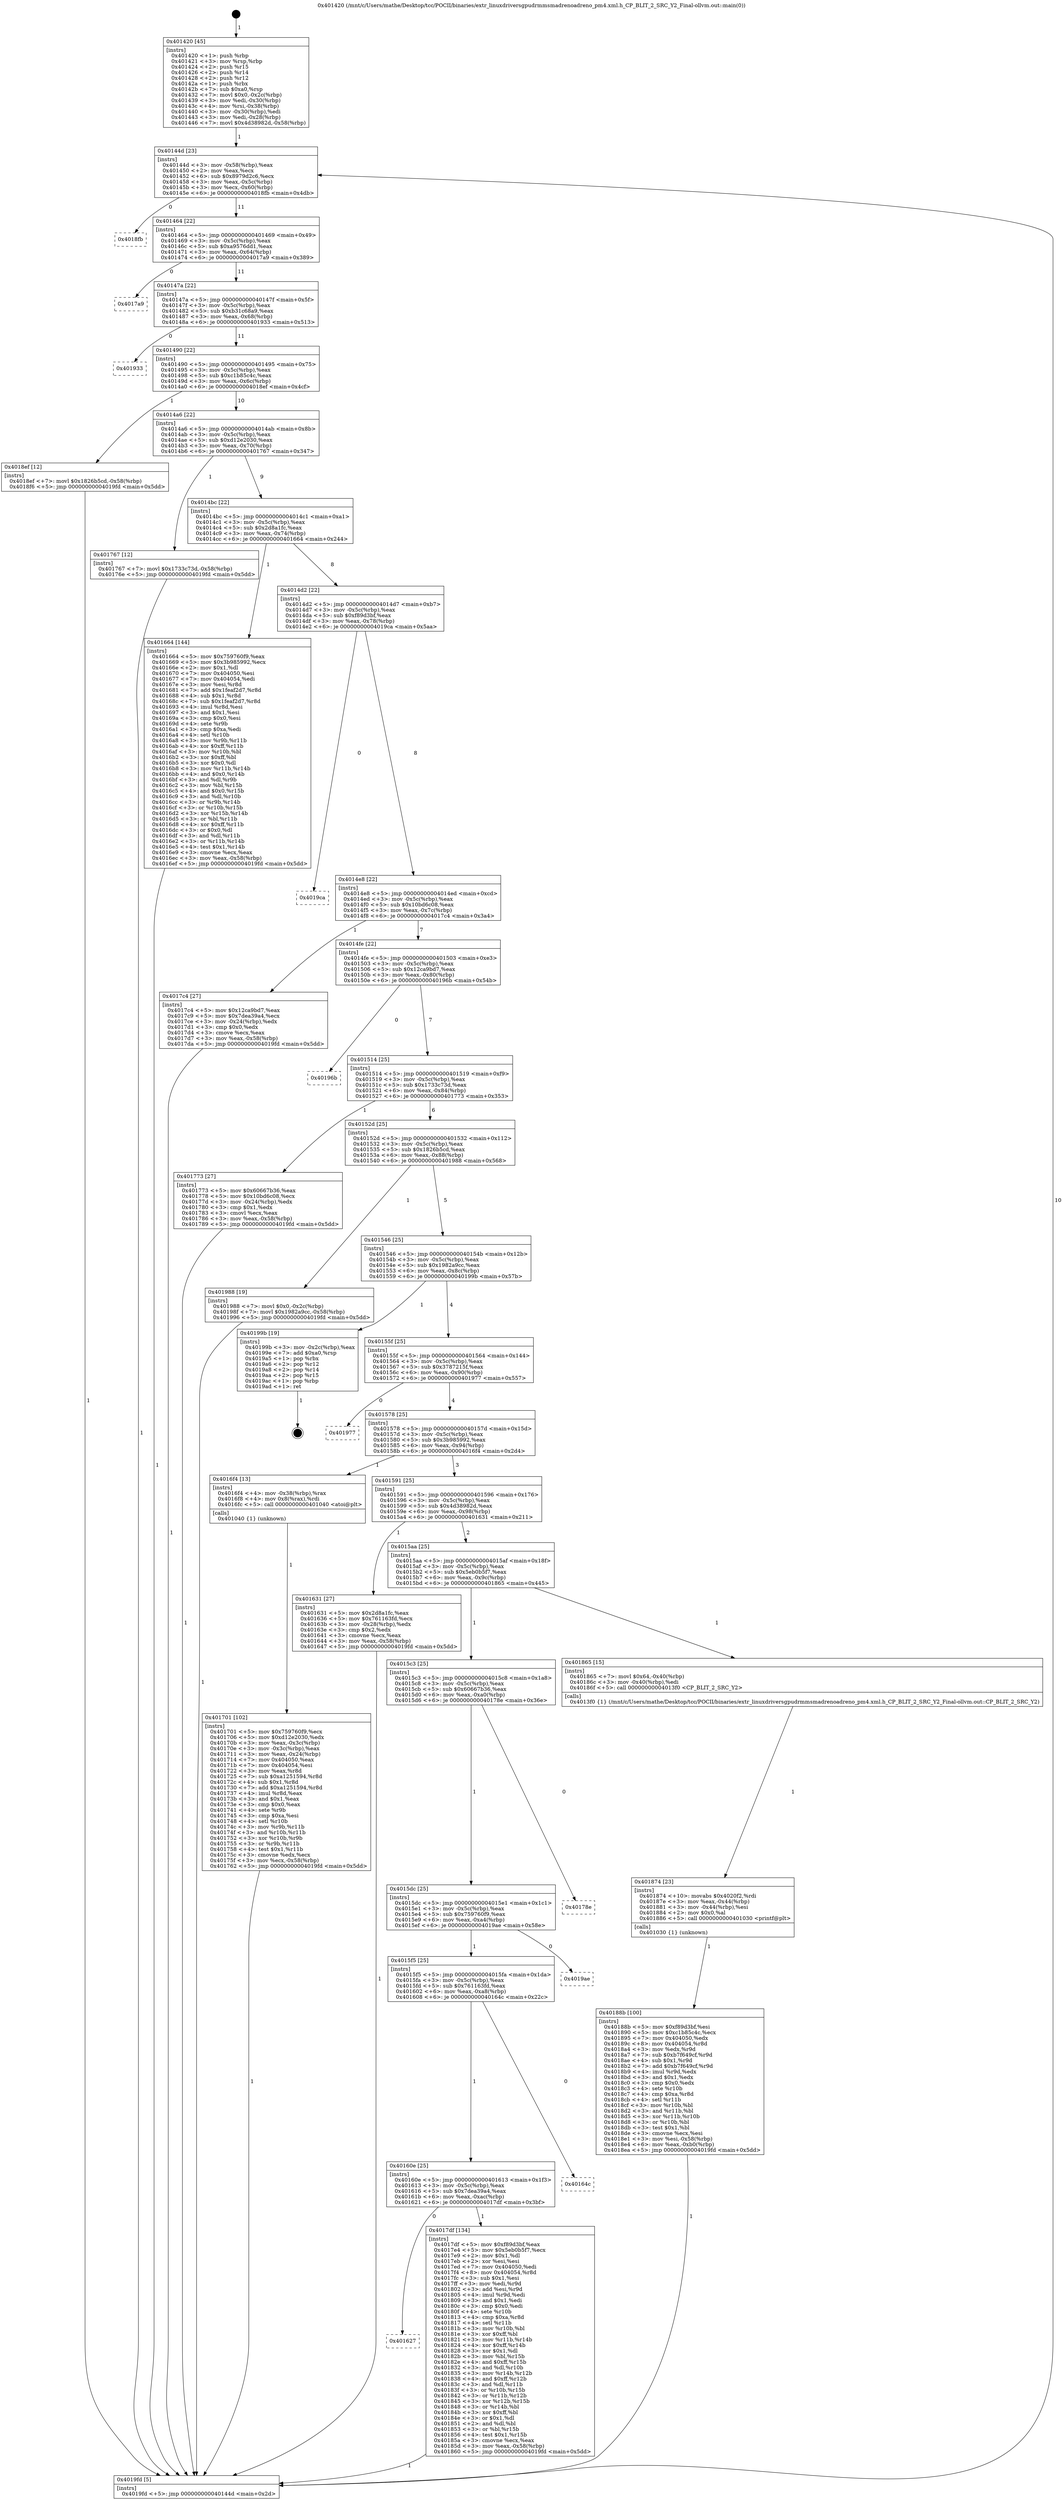 digraph "0x401420" {
  label = "0x401420 (/mnt/c/Users/mathe/Desktop/tcc/POCII/binaries/extr_linuxdriversgpudrmmsmadrenoadreno_pm4.xml.h_CP_BLIT_2_SRC_Y2_Final-ollvm.out::main(0))"
  labelloc = "t"
  node[shape=record]

  Entry [label="",width=0.3,height=0.3,shape=circle,fillcolor=black,style=filled]
  "0x40144d" [label="{
     0x40144d [23]\l
     | [instrs]\l
     &nbsp;&nbsp;0x40144d \<+3\>: mov -0x58(%rbp),%eax\l
     &nbsp;&nbsp;0x401450 \<+2\>: mov %eax,%ecx\l
     &nbsp;&nbsp;0x401452 \<+6\>: sub $0x8979d2c6,%ecx\l
     &nbsp;&nbsp;0x401458 \<+3\>: mov %eax,-0x5c(%rbp)\l
     &nbsp;&nbsp;0x40145b \<+3\>: mov %ecx,-0x60(%rbp)\l
     &nbsp;&nbsp;0x40145e \<+6\>: je 00000000004018fb \<main+0x4db\>\l
  }"]
  "0x4018fb" [label="{
     0x4018fb\l
  }", style=dashed]
  "0x401464" [label="{
     0x401464 [22]\l
     | [instrs]\l
     &nbsp;&nbsp;0x401464 \<+5\>: jmp 0000000000401469 \<main+0x49\>\l
     &nbsp;&nbsp;0x401469 \<+3\>: mov -0x5c(%rbp),%eax\l
     &nbsp;&nbsp;0x40146c \<+5\>: sub $0xa9576dd1,%eax\l
     &nbsp;&nbsp;0x401471 \<+3\>: mov %eax,-0x64(%rbp)\l
     &nbsp;&nbsp;0x401474 \<+6\>: je 00000000004017a9 \<main+0x389\>\l
  }"]
  Exit [label="",width=0.3,height=0.3,shape=circle,fillcolor=black,style=filled,peripheries=2]
  "0x4017a9" [label="{
     0x4017a9\l
  }", style=dashed]
  "0x40147a" [label="{
     0x40147a [22]\l
     | [instrs]\l
     &nbsp;&nbsp;0x40147a \<+5\>: jmp 000000000040147f \<main+0x5f\>\l
     &nbsp;&nbsp;0x40147f \<+3\>: mov -0x5c(%rbp),%eax\l
     &nbsp;&nbsp;0x401482 \<+5\>: sub $0xb31c68a9,%eax\l
     &nbsp;&nbsp;0x401487 \<+3\>: mov %eax,-0x68(%rbp)\l
     &nbsp;&nbsp;0x40148a \<+6\>: je 0000000000401933 \<main+0x513\>\l
  }"]
  "0x40188b" [label="{
     0x40188b [100]\l
     | [instrs]\l
     &nbsp;&nbsp;0x40188b \<+5\>: mov $0xf89d3bf,%esi\l
     &nbsp;&nbsp;0x401890 \<+5\>: mov $0xc1b85c4c,%ecx\l
     &nbsp;&nbsp;0x401895 \<+7\>: mov 0x404050,%edx\l
     &nbsp;&nbsp;0x40189c \<+8\>: mov 0x404054,%r8d\l
     &nbsp;&nbsp;0x4018a4 \<+3\>: mov %edx,%r9d\l
     &nbsp;&nbsp;0x4018a7 \<+7\>: sub $0xb7f649cf,%r9d\l
     &nbsp;&nbsp;0x4018ae \<+4\>: sub $0x1,%r9d\l
     &nbsp;&nbsp;0x4018b2 \<+7\>: add $0xb7f649cf,%r9d\l
     &nbsp;&nbsp;0x4018b9 \<+4\>: imul %r9d,%edx\l
     &nbsp;&nbsp;0x4018bd \<+3\>: and $0x1,%edx\l
     &nbsp;&nbsp;0x4018c0 \<+3\>: cmp $0x0,%edx\l
     &nbsp;&nbsp;0x4018c3 \<+4\>: sete %r10b\l
     &nbsp;&nbsp;0x4018c7 \<+4\>: cmp $0xa,%r8d\l
     &nbsp;&nbsp;0x4018cb \<+4\>: setl %r11b\l
     &nbsp;&nbsp;0x4018cf \<+3\>: mov %r10b,%bl\l
     &nbsp;&nbsp;0x4018d2 \<+3\>: and %r11b,%bl\l
     &nbsp;&nbsp;0x4018d5 \<+3\>: xor %r11b,%r10b\l
     &nbsp;&nbsp;0x4018d8 \<+3\>: or %r10b,%bl\l
     &nbsp;&nbsp;0x4018db \<+3\>: test $0x1,%bl\l
     &nbsp;&nbsp;0x4018de \<+3\>: cmovne %ecx,%esi\l
     &nbsp;&nbsp;0x4018e1 \<+3\>: mov %esi,-0x58(%rbp)\l
     &nbsp;&nbsp;0x4018e4 \<+6\>: mov %eax,-0xb0(%rbp)\l
     &nbsp;&nbsp;0x4018ea \<+5\>: jmp 00000000004019fd \<main+0x5dd\>\l
  }"]
  "0x401933" [label="{
     0x401933\l
  }", style=dashed]
  "0x401490" [label="{
     0x401490 [22]\l
     | [instrs]\l
     &nbsp;&nbsp;0x401490 \<+5\>: jmp 0000000000401495 \<main+0x75\>\l
     &nbsp;&nbsp;0x401495 \<+3\>: mov -0x5c(%rbp),%eax\l
     &nbsp;&nbsp;0x401498 \<+5\>: sub $0xc1b85c4c,%eax\l
     &nbsp;&nbsp;0x40149d \<+3\>: mov %eax,-0x6c(%rbp)\l
     &nbsp;&nbsp;0x4014a0 \<+6\>: je 00000000004018ef \<main+0x4cf\>\l
  }"]
  "0x401874" [label="{
     0x401874 [23]\l
     | [instrs]\l
     &nbsp;&nbsp;0x401874 \<+10\>: movabs $0x4020f2,%rdi\l
     &nbsp;&nbsp;0x40187e \<+3\>: mov %eax,-0x44(%rbp)\l
     &nbsp;&nbsp;0x401881 \<+3\>: mov -0x44(%rbp),%esi\l
     &nbsp;&nbsp;0x401884 \<+2\>: mov $0x0,%al\l
     &nbsp;&nbsp;0x401886 \<+5\>: call 0000000000401030 \<printf@plt\>\l
     | [calls]\l
     &nbsp;&nbsp;0x401030 \{1\} (unknown)\l
  }"]
  "0x4018ef" [label="{
     0x4018ef [12]\l
     | [instrs]\l
     &nbsp;&nbsp;0x4018ef \<+7\>: movl $0x1826b5cd,-0x58(%rbp)\l
     &nbsp;&nbsp;0x4018f6 \<+5\>: jmp 00000000004019fd \<main+0x5dd\>\l
  }"]
  "0x4014a6" [label="{
     0x4014a6 [22]\l
     | [instrs]\l
     &nbsp;&nbsp;0x4014a6 \<+5\>: jmp 00000000004014ab \<main+0x8b\>\l
     &nbsp;&nbsp;0x4014ab \<+3\>: mov -0x5c(%rbp),%eax\l
     &nbsp;&nbsp;0x4014ae \<+5\>: sub $0xd12e2030,%eax\l
     &nbsp;&nbsp;0x4014b3 \<+3\>: mov %eax,-0x70(%rbp)\l
     &nbsp;&nbsp;0x4014b6 \<+6\>: je 0000000000401767 \<main+0x347\>\l
  }"]
  "0x401627" [label="{
     0x401627\l
  }", style=dashed]
  "0x401767" [label="{
     0x401767 [12]\l
     | [instrs]\l
     &nbsp;&nbsp;0x401767 \<+7\>: movl $0x1733c73d,-0x58(%rbp)\l
     &nbsp;&nbsp;0x40176e \<+5\>: jmp 00000000004019fd \<main+0x5dd\>\l
  }"]
  "0x4014bc" [label="{
     0x4014bc [22]\l
     | [instrs]\l
     &nbsp;&nbsp;0x4014bc \<+5\>: jmp 00000000004014c1 \<main+0xa1\>\l
     &nbsp;&nbsp;0x4014c1 \<+3\>: mov -0x5c(%rbp),%eax\l
     &nbsp;&nbsp;0x4014c4 \<+5\>: sub $0x2d8a1fc,%eax\l
     &nbsp;&nbsp;0x4014c9 \<+3\>: mov %eax,-0x74(%rbp)\l
     &nbsp;&nbsp;0x4014cc \<+6\>: je 0000000000401664 \<main+0x244\>\l
  }"]
  "0x4017df" [label="{
     0x4017df [134]\l
     | [instrs]\l
     &nbsp;&nbsp;0x4017df \<+5\>: mov $0xf89d3bf,%eax\l
     &nbsp;&nbsp;0x4017e4 \<+5\>: mov $0x5eb0b5f7,%ecx\l
     &nbsp;&nbsp;0x4017e9 \<+2\>: mov $0x1,%dl\l
     &nbsp;&nbsp;0x4017eb \<+2\>: xor %esi,%esi\l
     &nbsp;&nbsp;0x4017ed \<+7\>: mov 0x404050,%edi\l
     &nbsp;&nbsp;0x4017f4 \<+8\>: mov 0x404054,%r8d\l
     &nbsp;&nbsp;0x4017fc \<+3\>: sub $0x1,%esi\l
     &nbsp;&nbsp;0x4017ff \<+3\>: mov %edi,%r9d\l
     &nbsp;&nbsp;0x401802 \<+3\>: add %esi,%r9d\l
     &nbsp;&nbsp;0x401805 \<+4\>: imul %r9d,%edi\l
     &nbsp;&nbsp;0x401809 \<+3\>: and $0x1,%edi\l
     &nbsp;&nbsp;0x40180c \<+3\>: cmp $0x0,%edi\l
     &nbsp;&nbsp;0x40180f \<+4\>: sete %r10b\l
     &nbsp;&nbsp;0x401813 \<+4\>: cmp $0xa,%r8d\l
     &nbsp;&nbsp;0x401817 \<+4\>: setl %r11b\l
     &nbsp;&nbsp;0x40181b \<+3\>: mov %r10b,%bl\l
     &nbsp;&nbsp;0x40181e \<+3\>: xor $0xff,%bl\l
     &nbsp;&nbsp;0x401821 \<+3\>: mov %r11b,%r14b\l
     &nbsp;&nbsp;0x401824 \<+4\>: xor $0xff,%r14b\l
     &nbsp;&nbsp;0x401828 \<+3\>: xor $0x1,%dl\l
     &nbsp;&nbsp;0x40182b \<+3\>: mov %bl,%r15b\l
     &nbsp;&nbsp;0x40182e \<+4\>: and $0xff,%r15b\l
     &nbsp;&nbsp;0x401832 \<+3\>: and %dl,%r10b\l
     &nbsp;&nbsp;0x401835 \<+3\>: mov %r14b,%r12b\l
     &nbsp;&nbsp;0x401838 \<+4\>: and $0xff,%r12b\l
     &nbsp;&nbsp;0x40183c \<+3\>: and %dl,%r11b\l
     &nbsp;&nbsp;0x40183f \<+3\>: or %r10b,%r15b\l
     &nbsp;&nbsp;0x401842 \<+3\>: or %r11b,%r12b\l
     &nbsp;&nbsp;0x401845 \<+3\>: xor %r12b,%r15b\l
     &nbsp;&nbsp;0x401848 \<+3\>: or %r14b,%bl\l
     &nbsp;&nbsp;0x40184b \<+3\>: xor $0xff,%bl\l
     &nbsp;&nbsp;0x40184e \<+3\>: or $0x1,%dl\l
     &nbsp;&nbsp;0x401851 \<+2\>: and %dl,%bl\l
     &nbsp;&nbsp;0x401853 \<+3\>: or %bl,%r15b\l
     &nbsp;&nbsp;0x401856 \<+4\>: test $0x1,%r15b\l
     &nbsp;&nbsp;0x40185a \<+3\>: cmovne %ecx,%eax\l
     &nbsp;&nbsp;0x40185d \<+3\>: mov %eax,-0x58(%rbp)\l
     &nbsp;&nbsp;0x401860 \<+5\>: jmp 00000000004019fd \<main+0x5dd\>\l
  }"]
  "0x401664" [label="{
     0x401664 [144]\l
     | [instrs]\l
     &nbsp;&nbsp;0x401664 \<+5\>: mov $0x759760f9,%eax\l
     &nbsp;&nbsp;0x401669 \<+5\>: mov $0x3b985992,%ecx\l
     &nbsp;&nbsp;0x40166e \<+2\>: mov $0x1,%dl\l
     &nbsp;&nbsp;0x401670 \<+7\>: mov 0x404050,%esi\l
     &nbsp;&nbsp;0x401677 \<+7\>: mov 0x404054,%edi\l
     &nbsp;&nbsp;0x40167e \<+3\>: mov %esi,%r8d\l
     &nbsp;&nbsp;0x401681 \<+7\>: add $0x1feaf2d7,%r8d\l
     &nbsp;&nbsp;0x401688 \<+4\>: sub $0x1,%r8d\l
     &nbsp;&nbsp;0x40168c \<+7\>: sub $0x1feaf2d7,%r8d\l
     &nbsp;&nbsp;0x401693 \<+4\>: imul %r8d,%esi\l
     &nbsp;&nbsp;0x401697 \<+3\>: and $0x1,%esi\l
     &nbsp;&nbsp;0x40169a \<+3\>: cmp $0x0,%esi\l
     &nbsp;&nbsp;0x40169d \<+4\>: sete %r9b\l
     &nbsp;&nbsp;0x4016a1 \<+3\>: cmp $0xa,%edi\l
     &nbsp;&nbsp;0x4016a4 \<+4\>: setl %r10b\l
     &nbsp;&nbsp;0x4016a8 \<+3\>: mov %r9b,%r11b\l
     &nbsp;&nbsp;0x4016ab \<+4\>: xor $0xff,%r11b\l
     &nbsp;&nbsp;0x4016af \<+3\>: mov %r10b,%bl\l
     &nbsp;&nbsp;0x4016b2 \<+3\>: xor $0xff,%bl\l
     &nbsp;&nbsp;0x4016b5 \<+3\>: xor $0x0,%dl\l
     &nbsp;&nbsp;0x4016b8 \<+3\>: mov %r11b,%r14b\l
     &nbsp;&nbsp;0x4016bb \<+4\>: and $0x0,%r14b\l
     &nbsp;&nbsp;0x4016bf \<+3\>: and %dl,%r9b\l
     &nbsp;&nbsp;0x4016c2 \<+3\>: mov %bl,%r15b\l
     &nbsp;&nbsp;0x4016c5 \<+4\>: and $0x0,%r15b\l
     &nbsp;&nbsp;0x4016c9 \<+3\>: and %dl,%r10b\l
     &nbsp;&nbsp;0x4016cc \<+3\>: or %r9b,%r14b\l
     &nbsp;&nbsp;0x4016cf \<+3\>: or %r10b,%r15b\l
     &nbsp;&nbsp;0x4016d2 \<+3\>: xor %r15b,%r14b\l
     &nbsp;&nbsp;0x4016d5 \<+3\>: or %bl,%r11b\l
     &nbsp;&nbsp;0x4016d8 \<+4\>: xor $0xff,%r11b\l
     &nbsp;&nbsp;0x4016dc \<+3\>: or $0x0,%dl\l
     &nbsp;&nbsp;0x4016df \<+3\>: and %dl,%r11b\l
     &nbsp;&nbsp;0x4016e2 \<+3\>: or %r11b,%r14b\l
     &nbsp;&nbsp;0x4016e5 \<+4\>: test $0x1,%r14b\l
     &nbsp;&nbsp;0x4016e9 \<+3\>: cmovne %ecx,%eax\l
     &nbsp;&nbsp;0x4016ec \<+3\>: mov %eax,-0x58(%rbp)\l
     &nbsp;&nbsp;0x4016ef \<+5\>: jmp 00000000004019fd \<main+0x5dd\>\l
  }"]
  "0x4014d2" [label="{
     0x4014d2 [22]\l
     | [instrs]\l
     &nbsp;&nbsp;0x4014d2 \<+5\>: jmp 00000000004014d7 \<main+0xb7\>\l
     &nbsp;&nbsp;0x4014d7 \<+3\>: mov -0x5c(%rbp),%eax\l
     &nbsp;&nbsp;0x4014da \<+5\>: sub $0xf89d3bf,%eax\l
     &nbsp;&nbsp;0x4014df \<+3\>: mov %eax,-0x78(%rbp)\l
     &nbsp;&nbsp;0x4014e2 \<+6\>: je 00000000004019ca \<main+0x5aa\>\l
  }"]
  "0x40160e" [label="{
     0x40160e [25]\l
     | [instrs]\l
     &nbsp;&nbsp;0x40160e \<+5\>: jmp 0000000000401613 \<main+0x1f3\>\l
     &nbsp;&nbsp;0x401613 \<+3\>: mov -0x5c(%rbp),%eax\l
     &nbsp;&nbsp;0x401616 \<+5\>: sub $0x7dea39a4,%eax\l
     &nbsp;&nbsp;0x40161b \<+6\>: mov %eax,-0xac(%rbp)\l
     &nbsp;&nbsp;0x401621 \<+6\>: je 00000000004017df \<main+0x3bf\>\l
  }"]
  "0x4019ca" [label="{
     0x4019ca\l
  }", style=dashed]
  "0x4014e8" [label="{
     0x4014e8 [22]\l
     | [instrs]\l
     &nbsp;&nbsp;0x4014e8 \<+5\>: jmp 00000000004014ed \<main+0xcd\>\l
     &nbsp;&nbsp;0x4014ed \<+3\>: mov -0x5c(%rbp),%eax\l
     &nbsp;&nbsp;0x4014f0 \<+5\>: sub $0x10bd6c08,%eax\l
     &nbsp;&nbsp;0x4014f5 \<+3\>: mov %eax,-0x7c(%rbp)\l
     &nbsp;&nbsp;0x4014f8 \<+6\>: je 00000000004017c4 \<main+0x3a4\>\l
  }"]
  "0x40164c" [label="{
     0x40164c\l
  }", style=dashed]
  "0x4017c4" [label="{
     0x4017c4 [27]\l
     | [instrs]\l
     &nbsp;&nbsp;0x4017c4 \<+5\>: mov $0x12ca9bd7,%eax\l
     &nbsp;&nbsp;0x4017c9 \<+5\>: mov $0x7dea39a4,%ecx\l
     &nbsp;&nbsp;0x4017ce \<+3\>: mov -0x24(%rbp),%edx\l
     &nbsp;&nbsp;0x4017d1 \<+3\>: cmp $0x0,%edx\l
     &nbsp;&nbsp;0x4017d4 \<+3\>: cmove %ecx,%eax\l
     &nbsp;&nbsp;0x4017d7 \<+3\>: mov %eax,-0x58(%rbp)\l
     &nbsp;&nbsp;0x4017da \<+5\>: jmp 00000000004019fd \<main+0x5dd\>\l
  }"]
  "0x4014fe" [label="{
     0x4014fe [22]\l
     | [instrs]\l
     &nbsp;&nbsp;0x4014fe \<+5\>: jmp 0000000000401503 \<main+0xe3\>\l
     &nbsp;&nbsp;0x401503 \<+3\>: mov -0x5c(%rbp),%eax\l
     &nbsp;&nbsp;0x401506 \<+5\>: sub $0x12ca9bd7,%eax\l
     &nbsp;&nbsp;0x40150b \<+3\>: mov %eax,-0x80(%rbp)\l
     &nbsp;&nbsp;0x40150e \<+6\>: je 000000000040196b \<main+0x54b\>\l
  }"]
  "0x4015f5" [label="{
     0x4015f5 [25]\l
     | [instrs]\l
     &nbsp;&nbsp;0x4015f5 \<+5\>: jmp 00000000004015fa \<main+0x1da\>\l
     &nbsp;&nbsp;0x4015fa \<+3\>: mov -0x5c(%rbp),%eax\l
     &nbsp;&nbsp;0x4015fd \<+5\>: sub $0x761163fd,%eax\l
     &nbsp;&nbsp;0x401602 \<+6\>: mov %eax,-0xa8(%rbp)\l
     &nbsp;&nbsp;0x401608 \<+6\>: je 000000000040164c \<main+0x22c\>\l
  }"]
  "0x40196b" [label="{
     0x40196b\l
  }", style=dashed]
  "0x401514" [label="{
     0x401514 [25]\l
     | [instrs]\l
     &nbsp;&nbsp;0x401514 \<+5\>: jmp 0000000000401519 \<main+0xf9\>\l
     &nbsp;&nbsp;0x401519 \<+3\>: mov -0x5c(%rbp),%eax\l
     &nbsp;&nbsp;0x40151c \<+5\>: sub $0x1733c73d,%eax\l
     &nbsp;&nbsp;0x401521 \<+6\>: mov %eax,-0x84(%rbp)\l
     &nbsp;&nbsp;0x401527 \<+6\>: je 0000000000401773 \<main+0x353\>\l
  }"]
  "0x4019ae" [label="{
     0x4019ae\l
  }", style=dashed]
  "0x401773" [label="{
     0x401773 [27]\l
     | [instrs]\l
     &nbsp;&nbsp;0x401773 \<+5\>: mov $0x60667b36,%eax\l
     &nbsp;&nbsp;0x401778 \<+5\>: mov $0x10bd6c08,%ecx\l
     &nbsp;&nbsp;0x40177d \<+3\>: mov -0x24(%rbp),%edx\l
     &nbsp;&nbsp;0x401780 \<+3\>: cmp $0x1,%edx\l
     &nbsp;&nbsp;0x401783 \<+3\>: cmovl %ecx,%eax\l
     &nbsp;&nbsp;0x401786 \<+3\>: mov %eax,-0x58(%rbp)\l
     &nbsp;&nbsp;0x401789 \<+5\>: jmp 00000000004019fd \<main+0x5dd\>\l
  }"]
  "0x40152d" [label="{
     0x40152d [25]\l
     | [instrs]\l
     &nbsp;&nbsp;0x40152d \<+5\>: jmp 0000000000401532 \<main+0x112\>\l
     &nbsp;&nbsp;0x401532 \<+3\>: mov -0x5c(%rbp),%eax\l
     &nbsp;&nbsp;0x401535 \<+5\>: sub $0x1826b5cd,%eax\l
     &nbsp;&nbsp;0x40153a \<+6\>: mov %eax,-0x88(%rbp)\l
     &nbsp;&nbsp;0x401540 \<+6\>: je 0000000000401988 \<main+0x568\>\l
  }"]
  "0x4015dc" [label="{
     0x4015dc [25]\l
     | [instrs]\l
     &nbsp;&nbsp;0x4015dc \<+5\>: jmp 00000000004015e1 \<main+0x1c1\>\l
     &nbsp;&nbsp;0x4015e1 \<+3\>: mov -0x5c(%rbp),%eax\l
     &nbsp;&nbsp;0x4015e4 \<+5\>: sub $0x759760f9,%eax\l
     &nbsp;&nbsp;0x4015e9 \<+6\>: mov %eax,-0xa4(%rbp)\l
     &nbsp;&nbsp;0x4015ef \<+6\>: je 00000000004019ae \<main+0x58e\>\l
  }"]
  "0x401988" [label="{
     0x401988 [19]\l
     | [instrs]\l
     &nbsp;&nbsp;0x401988 \<+7\>: movl $0x0,-0x2c(%rbp)\l
     &nbsp;&nbsp;0x40198f \<+7\>: movl $0x1982a9cc,-0x58(%rbp)\l
     &nbsp;&nbsp;0x401996 \<+5\>: jmp 00000000004019fd \<main+0x5dd\>\l
  }"]
  "0x401546" [label="{
     0x401546 [25]\l
     | [instrs]\l
     &nbsp;&nbsp;0x401546 \<+5\>: jmp 000000000040154b \<main+0x12b\>\l
     &nbsp;&nbsp;0x40154b \<+3\>: mov -0x5c(%rbp),%eax\l
     &nbsp;&nbsp;0x40154e \<+5\>: sub $0x1982a9cc,%eax\l
     &nbsp;&nbsp;0x401553 \<+6\>: mov %eax,-0x8c(%rbp)\l
     &nbsp;&nbsp;0x401559 \<+6\>: je 000000000040199b \<main+0x57b\>\l
  }"]
  "0x40178e" [label="{
     0x40178e\l
  }", style=dashed]
  "0x40199b" [label="{
     0x40199b [19]\l
     | [instrs]\l
     &nbsp;&nbsp;0x40199b \<+3\>: mov -0x2c(%rbp),%eax\l
     &nbsp;&nbsp;0x40199e \<+7\>: add $0xa0,%rsp\l
     &nbsp;&nbsp;0x4019a5 \<+1\>: pop %rbx\l
     &nbsp;&nbsp;0x4019a6 \<+2\>: pop %r12\l
     &nbsp;&nbsp;0x4019a8 \<+2\>: pop %r14\l
     &nbsp;&nbsp;0x4019aa \<+2\>: pop %r15\l
     &nbsp;&nbsp;0x4019ac \<+1\>: pop %rbp\l
     &nbsp;&nbsp;0x4019ad \<+1\>: ret\l
  }"]
  "0x40155f" [label="{
     0x40155f [25]\l
     | [instrs]\l
     &nbsp;&nbsp;0x40155f \<+5\>: jmp 0000000000401564 \<main+0x144\>\l
     &nbsp;&nbsp;0x401564 \<+3\>: mov -0x5c(%rbp),%eax\l
     &nbsp;&nbsp;0x401567 \<+5\>: sub $0x3787215f,%eax\l
     &nbsp;&nbsp;0x40156c \<+6\>: mov %eax,-0x90(%rbp)\l
     &nbsp;&nbsp;0x401572 \<+6\>: je 0000000000401977 \<main+0x557\>\l
  }"]
  "0x4015c3" [label="{
     0x4015c3 [25]\l
     | [instrs]\l
     &nbsp;&nbsp;0x4015c3 \<+5\>: jmp 00000000004015c8 \<main+0x1a8\>\l
     &nbsp;&nbsp;0x4015c8 \<+3\>: mov -0x5c(%rbp),%eax\l
     &nbsp;&nbsp;0x4015cb \<+5\>: sub $0x60667b36,%eax\l
     &nbsp;&nbsp;0x4015d0 \<+6\>: mov %eax,-0xa0(%rbp)\l
     &nbsp;&nbsp;0x4015d6 \<+6\>: je 000000000040178e \<main+0x36e\>\l
  }"]
  "0x401977" [label="{
     0x401977\l
  }", style=dashed]
  "0x401578" [label="{
     0x401578 [25]\l
     | [instrs]\l
     &nbsp;&nbsp;0x401578 \<+5\>: jmp 000000000040157d \<main+0x15d\>\l
     &nbsp;&nbsp;0x40157d \<+3\>: mov -0x5c(%rbp),%eax\l
     &nbsp;&nbsp;0x401580 \<+5\>: sub $0x3b985992,%eax\l
     &nbsp;&nbsp;0x401585 \<+6\>: mov %eax,-0x94(%rbp)\l
     &nbsp;&nbsp;0x40158b \<+6\>: je 00000000004016f4 \<main+0x2d4\>\l
  }"]
  "0x401865" [label="{
     0x401865 [15]\l
     | [instrs]\l
     &nbsp;&nbsp;0x401865 \<+7\>: movl $0x64,-0x40(%rbp)\l
     &nbsp;&nbsp;0x40186c \<+3\>: mov -0x40(%rbp),%edi\l
     &nbsp;&nbsp;0x40186f \<+5\>: call 00000000004013f0 \<CP_BLIT_2_SRC_Y2\>\l
     | [calls]\l
     &nbsp;&nbsp;0x4013f0 \{1\} (/mnt/c/Users/mathe/Desktop/tcc/POCII/binaries/extr_linuxdriversgpudrmmsmadrenoadreno_pm4.xml.h_CP_BLIT_2_SRC_Y2_Final-ollvm.out::CP_BLIT_2_SRC_Y2)\l
  }"]
  "0x4016f4" [label="{
     0x4016f4 [13]\l
     | [instrs]\l
     &nbsp;&nbsp;0x4016f4 \<+4\>: mov -0x38(%rbp),%rax\l
     &nbsp;&nbsp;0x4016f8 \<+4\>: mov 0x8(%rax),%rdi\l
     &nbsp;&nbsp;0x4016fc \<+5\>: call 0000000000401040 \<atoi@plt\>\l
     | [calls]\l
     &nbsp;&nbsp;0x401040 \{1\} (unknown)\l
  }"]
  "0x401591" [label="{
     0x401591 [25]\l
     | [instrs]\l
     &nbsp;&nbsp;0x401591 \<+5\>: jmp 0000000000401596 \<main+0x176\>\l
     &nbsp;&nbsp;0x401596 \<+3\>: mov -0x5c(%rbp),%eax\l
     &nbsp;&nbsp;0x401599 \<+5\>: sub $0x4d38982d,%eax\l
     &nbsp;&nbsp;0x40159e \<+6\>: mov %eax,-0x98(%rbp)\l
     &nbsp;&nbsp;0x4015a4 \<+6\>: je 0000000000401631 \<main+0x211\>\l
  }"]
  "0x401701" [label="{
     0x401701 [102]\l
     | [instrs]\l
     &nbsp;&nbsp;0x401701 \<+5\>: mov $0x759760f9,%ecx\l
     &nbsp;&nbsp;0x401706 \<+5\>: mov $0xd12e2030,%edx\l
     &nbsp;&nbsp;0x40170b \<+3\>: mov %eax,-0x3c(%rbp)\l
     &nbsp;&nbsp;0x40170e \<+3\>: mov -0x3c(%rbp),%eax\l
     &nbsp;&nbsp;0x401711 \<+3\>: mov %eax,-0x24(%rbp)\l
     &nbsp;&nbsp;0x401714 \<+7\>: mov 0x404050,%eax\l
     &nbsp;&nbsp;0x40171b \<+7\>: mov 0x404054,%esi\l
     &nbsp;&nbsp;0x401722 \<+3\>: mov %eax,%r8d\l
     &nbsp;&nbsp;0x401725 \<+7\>: sub $0xa1251594,%r8d\l
     &nbsp;&nbsp;0x40172c \<+4\>: sub $0x1,%r8d\l
     &nbsp;&nbsp;0x401730 \<+7\>: add $0xa1251594,%r8d\l
     &nbsp;&nbsp;0x401737 \<+4\>: imul %r8d,%eax\l
     &nbsp;&nbsp;0x40173b \<+3\>: and $0x1,%eax\l
     &nbsp;&nbsp;0x40173e \<+3\>: cmp $0x0,%eax\l
     &nbsp;&nbsp;0x401741 \<+4\>: sete %r9b\l
     &nbsp;&nbsp;0x401745 \<+3\>: cmp $0xa,%esi\l
     &nbsp;&nbsp;0x401748 \<+4\>: setl %r10b\l
     &nbsp;&nbsp;0x40174c \<+3\>: mov %r9b,%r11b\l
     &nbsp;&nbsp;0x40174f \<+3\>: and %r10b,%r11b\l
     &nbsp;&nbsp;0x401752 \<+3\>: xor %r10b,%r9b\l
     &nbsp;&nbsp;0x401755 \<+3\>: or %r9b,%r11b\l
     &nbsp;&nbsp;0x401758 \<+4\>: test $0x1,%r11b\l
     &nbsp;&nbsp;0x40175c \<+3\>: cmovne %edx,%ecx\l
     &nbsp;&nbsp;0x40175f \<+3\>: mov %ecx,-0x58(%rbp)\l
     &nbsp;&nbsp;0x401762 \<+5\>: jmp 00000000004019fd \<main+0x5dd\>\l
  }"]
  "0x401631" [label="{
     0x401631 [27]\l
     | [instrs]\l
     &nbsp;&nbsp;0x401631 \<+5\>: mov $0x2d8a1fc,%eax\l
     &nbsp;&nbsp;0x401636 \<+5\>: mov $0x761163fd,%ecx\l
     &nbsp;&nbsp;0x40163b \<+3\>: mov -0x28(%rbp),%edx\l
     &nbsp;&nbsp;0x40163e \<+3\>: cmp $0x2,%edx\l
     &nbsp;&nbsp;0x401641 \<+3\>: cmovne %ecx,%eax\l
     &nbsp;&nbsp;0x401644 \<+3\>: mov %eax,-0x58(%rbp)\l
     &nbsp;&nbsp;0x401647 \<+5\>: jmp 00000000004019fd \<main+0x5dd\>\l
  }"]
  "0x4015aa" [label="{
     0x4015aa [25]\l
     | [instrs]\l
     &nbsp;&nbsp;0x4015aa \<+5\>: jmp 00000000004015af \<main+0x18f\>\l
     &nbsp;&nbsp;0x4015af \<+3\>: mov -0x5c(%rbp),%eax\l
     &nbsp;&nbsp;0x4015b2 \<+5\>: sub $0x5eb0b5f7,%eax\l
     &nbsp;&nbsp;0x4015b7 \<+6\>: mov %eax,-0x9c(%rbp)\l
     &nbsp;&nbsp;0x4015bd \<+6\>: je 0000000000401865 \<main+0x445\>\l
  }"]
  "0x4019fd" [label="{
     0x4019fd [5]\l
     | [instrs]\l
     &nbsp;&nbsp;0x4019fd \<+5\>: jmp 000000000040144d \<main+0x2d\>\l
  }"]
  "0x401420" [label="{
     0x401420 [45]\l
     | [instrs]\l
     &nbsp;&nbsp;0x401420 \<+1\>: push %rbp\l
     &nbsp;&nbsp;0x401421 \<+3\>: mov %rsp,%rbp\l
     &nbsp;&nbsp;0x401424 \<+2\>: push %r15\l
     &nbsp;&nbsp;0x401426 \<+2\>: push %r14\l
     &nbsp;&nbsp;0x401428 \<+2\>: push %r12\l
     &nbsp;&nbsp;0x40142a \<+1\>: push %rbx\l
     &nbsp;&nbsp;0x40142b \<+7\>: sub $0xa0,%rsp\l
     &nbsp;&nbsp;0x401432 \<+7\>: movl $0x0,-0x2c(%rbp)\l
     &nbsp;&nbsp;0x401439 \<+3\>: mov %edi,-0x30(%rbp)\l
     &nbsp;&nbsp;0x40143c \<+4\>: mov %rsi,-0x38(%rbp)\l
     &nbsp;&nbsp;0x401440 \<+3\>: mov -0x30(%rbp),%edi\l
     &nbsp;&nbsp;0x401443 \<+3\>: mov %edi,-0x28(%rbp)\l
     &nbsp;&nbsp;0x401446 \<+7\>: movl $0x4d38982d,-0x58(%rbp)\l
  }"]
  Entry -> "0x401420" [label=" 1"]
  "0x40144d" -> "0x4018fb" [label=" 0"]
  "0x40144d" -> "0x401464" [label=" 11"]
  "0x40199b" -> Exit [label=" 1"]
  "0x401464" -> "0x4017a9" [label=" 0"]
  "0x401464" -> "0x40147a" [label=" 11"]
  "0x401988" -> "0x4019fd" [label=" 1"]
  "0x40147a" -> "0x401933" [label=" 0"]
  "0x40147a" -> "0x401490" [label=" 11"]
  "0x4018ef" -> "0x4019fd" [label=" 1"]
  "0x401490" -> "0x4018ef" [label=" 1"]
  "0x401490" -> "0x4014a6" [label=" 10"]
  "0x40188b" -> "0x4019fd" [label=" 1"]
  "0x4014a6" -> "0x401767" [label=" 1"]
  "0x4014a6" -> "0x4014bc" [label=" 9"]
  "0x401874" -> "0x40188b" [label=" 1"]
  "0x4014bc" -> "0x401664" [label=" 1"]
  "0x4014bc" -> "0x4014d2" [label=" 8"]
  "0x401865" -> "0x401874" [label=" 1"]
  "0x4014d2" -> "0x4019ca" [label=" 0"]
  "0x4014d2" -> "0x4014e8" [label=" 8"]
  "0x40160e" -> "0x401627" [label=" 0"]
  "0x4014e8" -> "0x4017c4" [label=" 1"]
  "0x4014e8" -> "0x4014fe" [label=" 7"]
  "0x40160e" -> "0x4017df" [label=" 1"]
  "0x4014fe" -> "0x40196b" [label=" 0"]
  "0x4014fe" -> "0x401514" [label=" 7"]
  "0x4015f5" -> "0x40160e" [label=" 1"]
  "0x401514" -> "0x401773" [label=" 1"]
  "0x401514" -> "0x40152d" [label=" 6"]
  "0x4015f5" -> "0x40164c" [label=" 0"]
  "0x40152d" -> "0x401988" [label=" 1"]
  "0x40152d" -> "0x401546" [label=" 5"]
  "0x4015dc" -> "0x4015f5" [label=" 1"]
  "0x401546" -> "0x40199b" [label=" 1"]
  "0x401546" -> "0x40155f" [label=" 4"]
  "0x4015dc" -> "0x4019ae" [label=" 0"]
  "0x40155f" -> "0x401977" [label=" 0"]
  "0x40155f" -> "0x401578" [label=" 4"]
  "0x4015c3" -> "0x4015dc" [label=" 1"]
  "0x401578" -> "0x4016f4" [label=" 1"]
  "0x401578" -> "0x401591" [label=" 3"]
  "0x4015c3" -> "0x40178e" [label=" 0"]
  "0x401591" -> "0x401631" [label=" 1"]
  "0x401591" -> "0x4015aa" [label=" 2"]
  "0x401631" -> "0x4019fd" [label=" 1"]
  "0x401420" -> "0x40144d" [label=" 1"]
  "0x4019fd" -> "0x40144d" [label=" 10"]
  "0x401664" -> "0x4019fd" [label=" 1"]
  "0x4016f4" -> "0x401701" [label=" 1"]
  "0x401701" -> "0x4019fd" [label=" 1"]
  "0x401767" -> "0x4019fd" [label=" 1"]
  "0x401773" -> "0x4019fd" [label=" 1"]
  "0x4017c4" -> "0x4019fd" [label=" 1"]
  "0x4017df" -> "0x4019fd" [label=" 1"]
  "0x4015aa" -> "0x401865" [label=" 1"]
  "0x4015aa" -> "0x4015c3" [label=" 1"]
}
